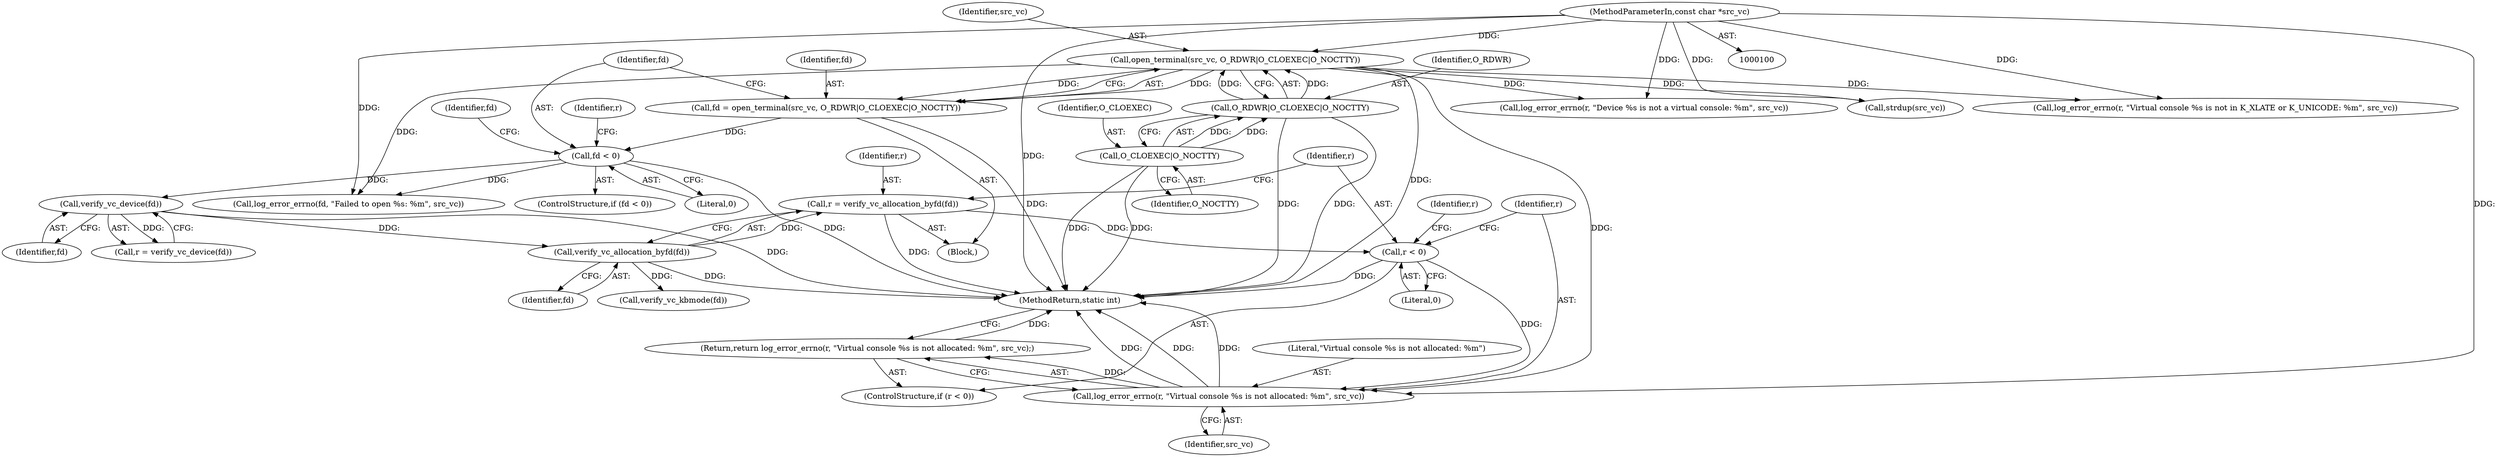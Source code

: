 digraph "0_systemd_9725f1a10f80f5e0ae7d9b60547458622aeb322f_3@API" {
"1000142" [label="(Call,r = verify_vc_allocation_byfd(fd))"];
"1000144" [label="(Call,verify_vc_allocation_byfd(fd))"];
"1000131" [label="(Call,verify_vc_device(fd))"];
"1000121" [label="(Call,fd < 0)"];
"1000111" [label="(Call,fd = open_terminal(src_vc, O_RDWR|O_CLOEXEC|O_NOCTTY))"];
"1000113" [label="(Call,open_terminal(src_vc, O_RDWR|O_CLOEXEC|O_NOCTTY))"];
"1000102" [label="(MethodParameterIn,const char *src_vc)"];
"1000115" [label="(Call,O_RDWR|O_CLOEXEC|O_NOCTTY)"];
"1000117" [label="(Call,O_CLOEXEC|O_NOCTTY)"];
"1000147" [label="(Call,r < 0)"];
"1000151" [label="(Call,log_error_errno(r, \"Virtual console %s is not allocated: %m\", src_vc))"];
"1000150" [label="(Return,return log_error_errno(r, \"Virtual console %s is not allocated: %m\", src_vc);)"];
"1000146" [label="(ControlStructure,if (r < 0))"];
"1000112" [label="(Identifier,fd)"];
"1000164" [label="(Call,log_error_errno(r, \"Virtual console %s is not in K_XLATE or K_UNICODE: %m\", src_vc))"];
"1000122" [label="(Identifier,fd)"];
"1000113" [label="(Call,open_terminal(src_vc, O_RDWR|O_CLOEXEC|O_NOCTTY))"];
"1000116" [label="(Identifier,O_RDWR)"];
"1000114" [label="(Identifier,src_vc)"];
"1000170" [label="(Call,strdup(src_vc))"];
"1000126" [label="(Identifier,fd)"];
"1000144" [label="(Call,verify_vc_allocation_byfd(fd))"];
"1000148" [label="(Identifier,r)"];
"1000111" [label="(Call,fd = open_terminal(src_vc, O_RDWR|O_CLOEXEC|O_NOCTTY))"];
"1000118" [label="(Identifier,O_CLOEXEC)"];
"1000152" [label="(Identifier,r)"];
"1000125" [label="(Call,log_error_errno(fd, \"Failed to open %s: %m\", src_vc))"];
"1000147" [label="(Call,r < 0)"];
"1000154" [label="(Identifier,src_vc)"];
"1000103" [label="(Block,)"];
"1000151" [label="(Call,log_error_errno(r, \"Virtual console %s is not allocated: %m\", src_vc))"];
"1000131" [label="(Call,verify_vc_device(fd))"];
"1000150" [label="(Return,return log_error_errno(r, \"Virtual console %s is not allocated: %m\", src_vc);)"];
"1000115" [label="(Call,O_RDWR|O_CLOEXEC|O_NOCTTY)"];
"1000138" [label="(Call,log_error_errno(r, \"Device %s is not a virtual console: %m\", src_vc))"];
"1000129" [label="(Call,r = verify_vc_device(fd))"];
"1000149" [label="(Literal,0)"];
"1000121" [label="(Call,fd < 0)"];
"1000153" [label="(Literal,\"Virtual console %s is not allocated: %m\")"];
"1000143" [label="(Identifier,r)"];
"1000142" [label="(Call,r = verify_vc_allocation_byfd(fd))"];
"1000123" [label="(Literal,0)"];
"1000130" [label="(Identifier,r)"];
"1000102" [label="(MethodParameterIn,const char *src_vc)"];
"1000157" [label="(Call,verify_vc_kbmode(fd))"];
"1000156" [label="(Identifier,r)"];
"1000132" [label="(Identifier,fd)"];
"1000184" [label="(MethodReturn,static int)"];
"1000120" [label="(ControlStructure,if (fd < 0))"];
"1000117" [label="(Call,O_CLOEXEC|O_NOCTTY)"];
"1000119" [label="(Identifier,O_NOCTTY)"];
"1000145" [label="(Identifier,fd)"];
"1000142" -> "1000103"  [label="AST: "];
"1000142" -> "1000144"  [label="CFG: "];
"1000143" -> "1000142"  [label="AST: "];
"1000144" -> "1000142"  [label="AST: "];
"1000148" -> "1000142"  [label="CFG: "];
"1000142" -> "1000184"  [label="DDG: "];
"1000144" -> "1000142"  [label="DDG: "];
"1000142" -> "1000147"  [label="DDG: "];
"1000144" -> "1000145"  [label="CFG: "];
"1000145" -> "1000144"  [label="AST: "];
"1000144" -> "1000184"  [label="DDG: "];
"1000131" -> "1000144"  [label="DDG: "];
"1000144" -> "1000157"  [label="DDG: "];
"1000131" -> "1000129"  [label="AST: "];
"1000131" -> "1000132"  [label="CFG: "];
"1000132" -> "1000131"  [label="AST: "];
"1000129" -> "1000131"  [label="CFG: "];
"1000131" -> "1000184"  [label="DDG: "];
"1000131" -> "1000129"  [label="DDG: "];
"1000121" -> "1000131"  [label="DDG: "];
"1000121" -> "1000120"  [label="AST: "];
"1000121" -> "1000123"  [label="CFG: "];
"1000122" -> "1000121"  [label="AST: "];
"1000123" -> "1000121"  [label="AST: "];
"1000126" -> "1000121"  [label="CFG: "];
"1000130" -> "1000121"  [label="CFG: "];
"1000121" -> "1000184"  [label="DDG: "];
"1000111" -> "1000121"  [label="DDG: "];
"1000121" -> "1000125"  [label="DDG: "];
"1000111" -> "1000103"  [label="AST: "];
"1000111" -> "1000113"  [label="CFG: "];
"1000112" -> "1000111"  [label="AST: "];
"1000113" -> "1000111"  [label="AST: "];
"1000122" -> "1000111"  [label="CFG: "];
"1000111" -> "1000184"  [label="DDG: "];
"1000113" -> "1000111"  [label="DDG: "];
"1000113" -> "1000111"  [label="DDG: "];
"1000113" -> "1000115"  [label="CFG: "];
"1000114" -> "1000113"  [label="AST: "];
"1000115" -> "1000113"  [label="AST: "];
"1000113" -> "1000184"  [label="DDG: "];
"1000102" -> "1000113"  [label="DDG: "];
"1000115" -> "1000113"  [label="DDG: "];
"1000115" -> "1000113"  [label="DDG: "];
"1000113" -> "1000125"  [label="DDG: "];
"1000113" -> "1000138"  [label="DDG: "];
"1000113" -> "1000151"  [label="DDG: "];
"1000113" -> "1000164"  [label="DDG: "];
"1000113" -> "1000170"  [label="DDG: "];
"1000102" -> "1000100"  [label="AST: "];
"1000102" -> "1000184"  [label="DDG: "];
"1000102" -> "1000125"  [label="DDG: "];
"1000102" -> "1000138"  [label="DDG: "];
"1000102" -> "1000151"  [label="DDG: "];
"1000102" -> "1000164"  [label="DDG: "];
"1000102" -> "1000170"  [label="DDG: "];
"1000115" -> "1000117"  [label="CFG: "];
"1000116" -> "1000115"  [label="AST: "];
"1000117" -> "1000115"  [label="AST: "];
"1000115" -> "1000184"  [label="DDG: "];
"1000115" -> "1000184"  [label="DDG: "];
"1000117" -> "1000115"  [label="DDG: "];
"1000117" -> "1000115"  [label="DDG: "];
"1000117" -> "1000119"  [label="CFG: "];
"1000118" -> "1000117"  [label="AST: "];
"1000119" -> "1000117"  [label="AST: "];
"1000117" -> "1000184"  [label="DDG: "];
"1000117" -> "1000184"  [label="DDG: "];
"1000147" -> "1000146"  [label="AST: "];
"1000147" -> "1000149"  [label="CFG: "];
"1000148" -> "1000147"  [label="AST: "];
"1000149" -> "1000147"  [label="AST: "];
"1000152" -> "1000147"  [label="CFG: "];
"1000156" -> "1000147"  [label="CFG: "];
"1000147" -> "1000184"  [label="DDG: "];
"1000147" -> "1000151"  [label="DDG: "];
"1000151" -> "1000150"  [label="AST: "];
"1000151" -> "1000154"  [label="CFG: "];
"1000152" -> "1000151"  [label="AST: "];
"1000153" -> "1000151"  [label="AST: "];
"1000154" -> "1000151"  [label="AST: "];
"1000150" -> "1000151"  [label="CFG: "];
"1000151" -> "1000184"  [label="DDG: "];
"1000151" -> "1000184"  [label="DDG: "];
"1000151" -> "1000184"  [label="DDG: "];
"1000151" -> "1000150"  [label="DDG: "];
"1000150" -> "1000146"  [label="AST: "];
"1000184" -> "1000150"  [label="CFG: "];
"1000150" -> "1000184"  [label="DDG: "];
}
